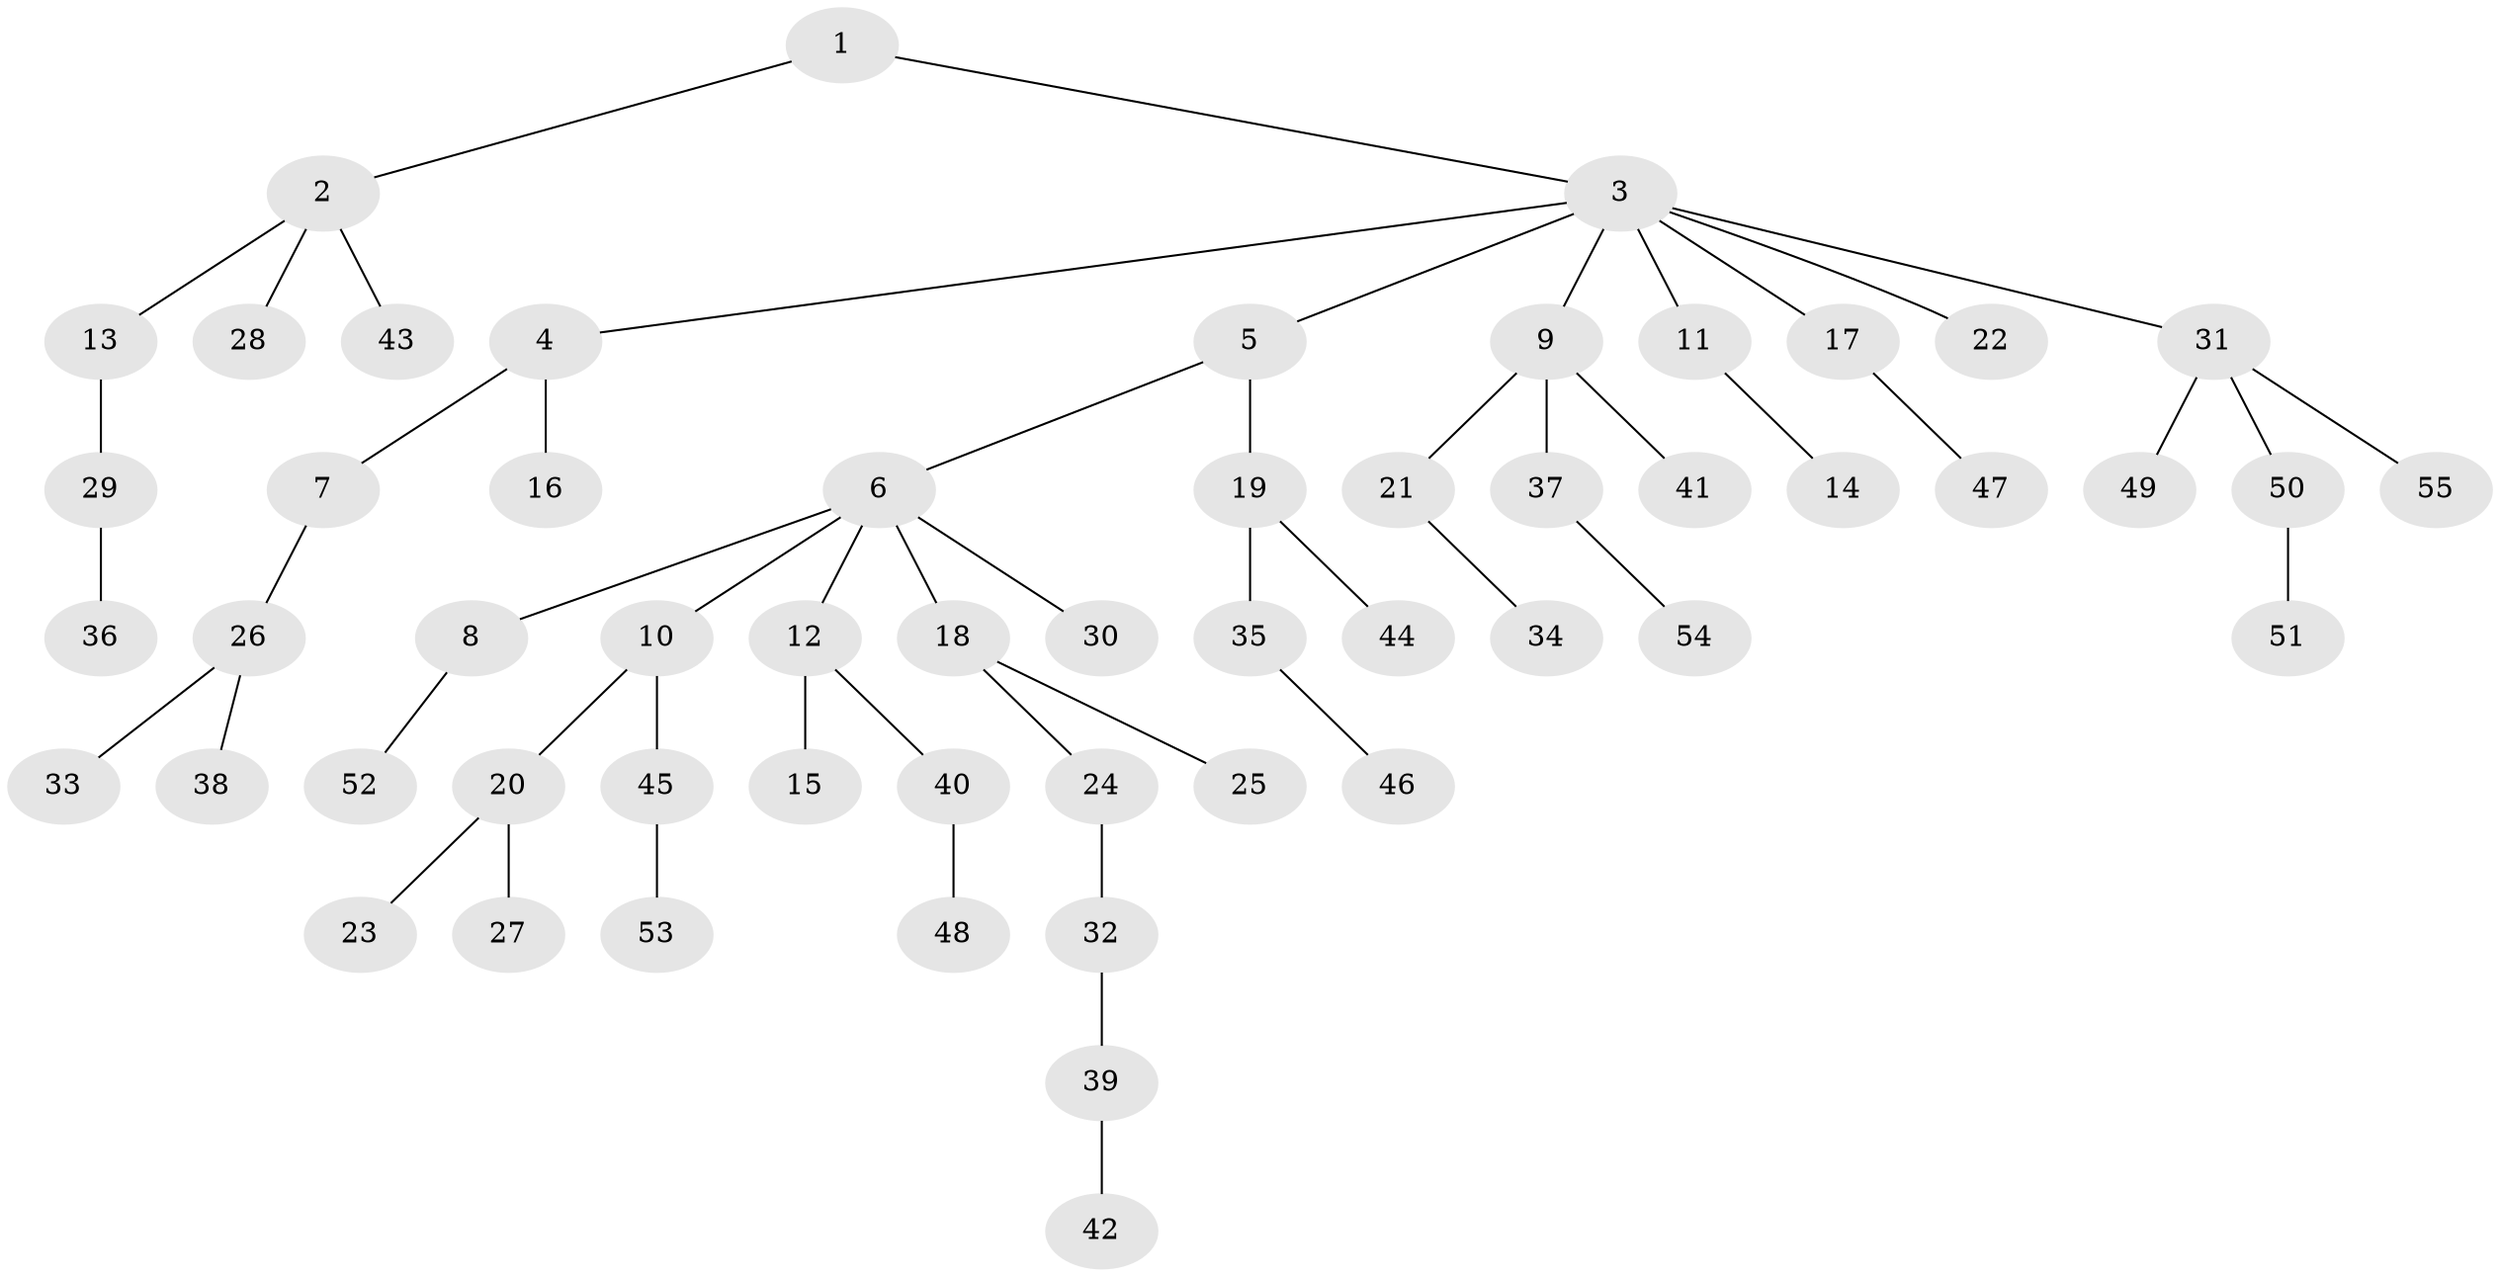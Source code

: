 // coarse degree distribution, {15: 0.045454545454545456, 2: 0.2727272727272727, 1: 0.6818181818181818}
// Generated by graph-tools (version 1.1) at 2025/56/03/04/25 21:56:40]
// undirected, 55 vertices, 54 edges
graph export_dot {
graph [start="1"]
  node [color=gray90,style=filled];
  1;
  2;
  3;
  4;
  5;
  6;
  7;
  8;
  9;
  10;
  11;
  12;
  13;
  14;
  15;
  16;
  17;
  18;
  19;
  20;
  21;
  22;
  23;
  24;
  25;
  26;
  27;
  28;
  29;
  30;
  31;
  32;
  33;
  34;
  35;
  36;
  37;
  38;
  39;
  40;
  41;
  42;
  43;
  44;
  45;
  46;
  47;
  48;
  49;
  50;
  51;
  52;
  53;
  54;
  55;
  1 -- 2;
  1 -- 3;
  2 -- 13;
  2 -- 28;
  2 -- 43;
  3 -- 4;
  3 -- 5;
  3 -- 9;
  3 -- 11;
  3 -- 17;
  3 -- 22;
  3 -- 31;
  4 -- 7;
  4 -- 16;
  5 -- 6;
  5 -- 19;
  6 -- 8;
  6 -- 10;
  6 -- 12;
  6 -- 18;
  6 -- 30;
  7 -- 26;
  8 -- 52;
  9 -- 21;
  9 -- 37;
  9 -- 41;
  10 -- 20;
  10 -- 45;
  11 -- 14;
  12 -- 15;
  12 -- 40;
  13 -- 29;
  17 -- 47;
  18 -- 24;
  18 -- 25;
  19 -- 35;
  19 -- 44;
  20 -- 23;
  20 -- 27;
  21 -- 34;
  24 -- 32;
  26 -- 33;
  26 -- 38;
  29 -- 36;
  31 -- 49;
  31 -- 50;
  31 -- 55;
  32 -- 39;
  35 -- 46;
  37 -- 54;
  39 -- 42;
  40 -- 48;
  45 -- 53;
  50 -- 51;
}
